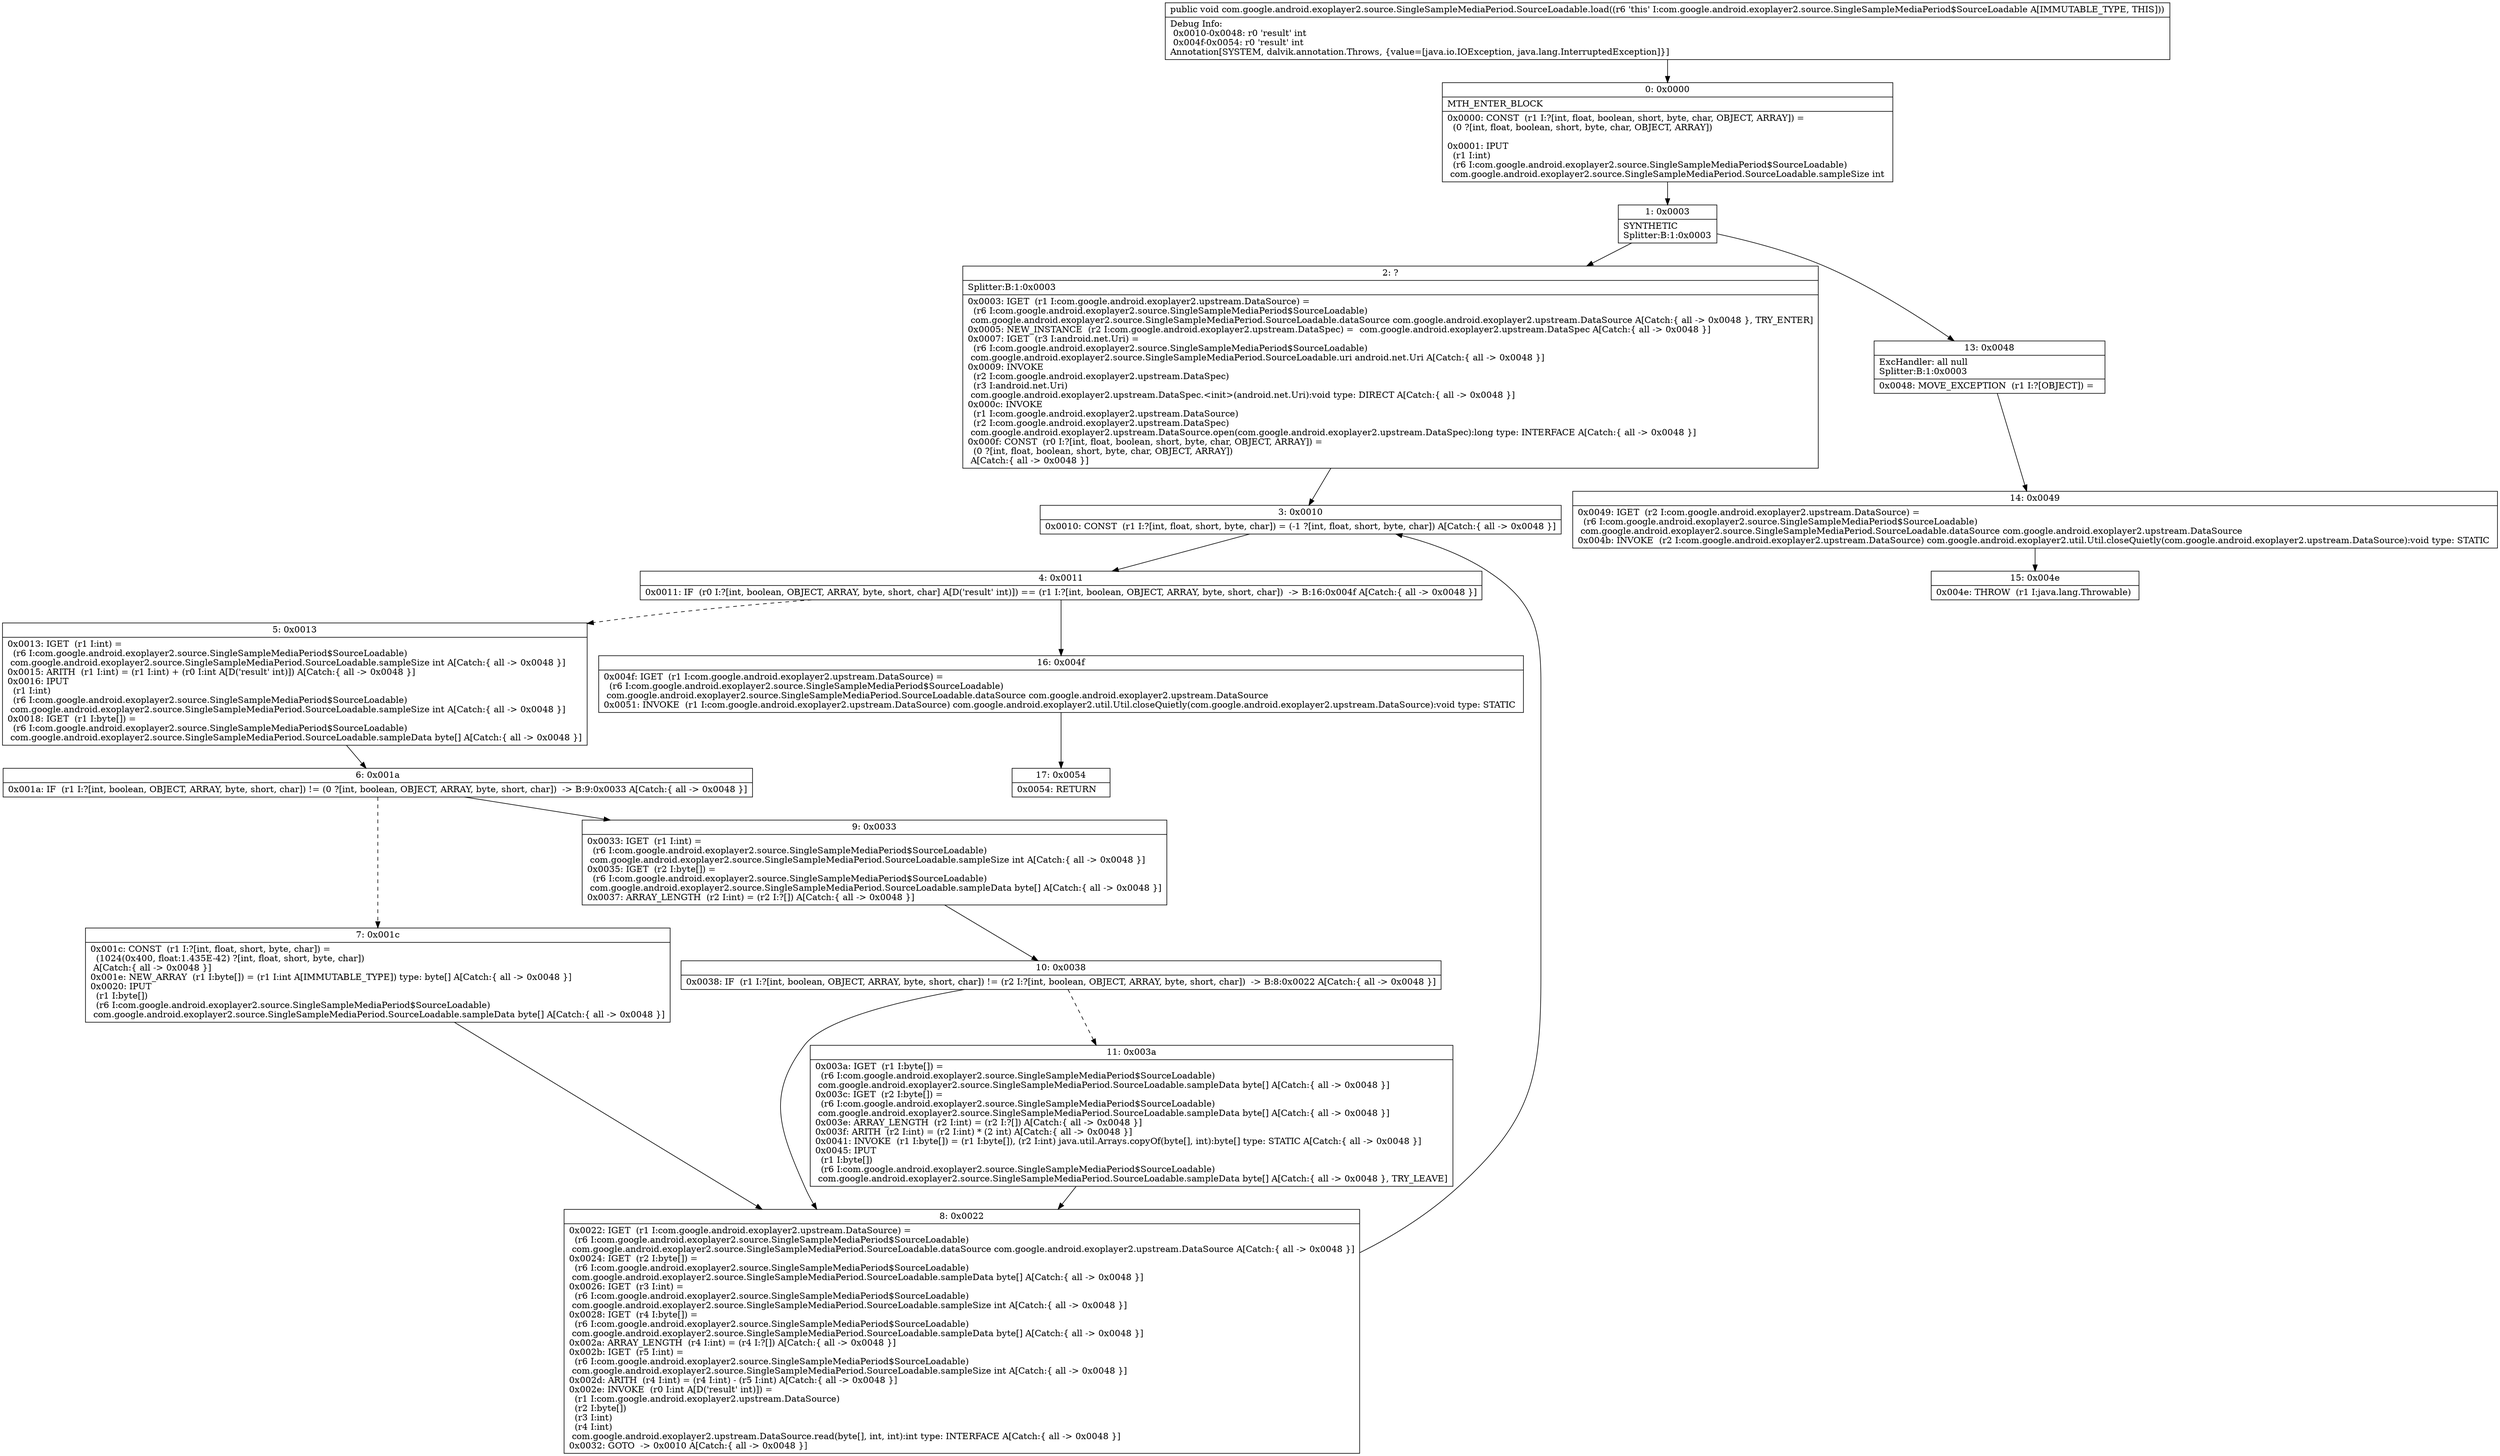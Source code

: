 digraph "CFG forcom.google.android.exoplayer2.source.SingleSampleMediaPeriod.SourceLoadable.load()V" {
Node_0 [shape=record,label="{0\:\ 0x0000|MTH_ENTER_BLOCK\l|0x0000: CONST  (r1 I:?[int, float, boolean, short, byte, char, OBJECT, ARRAY]) = \l  (0 ?[int, float, boolean, short, byte, char, OBJECT, ARRAY])\l \l0x0001: IPUT  \l  (r1 I:int)\l  (r6 I:com.google.android.exoplayer2.source.SingleSampleMediaPeriod$SourceLoadable)\l com.google.android.exoplayer2.source.SingleSampleMediaPeriod.SourceLoadable.sampleSize int \l}"];
Node_1 [shape=record,label="{1\:\ 0x0003|SYNTHETIC\lSplitter:B:1:0x0003\l}"];
Node_2 [shape=record,label="{2\:\ ?|Splitter:B:1:0x0003\l|0x0003: IGET  (r1 I:com.google.android.exoplayer2.upstream.DataSource) = \l  (r6 I:com.google.android.exoplayer2.source.SingleSampleMediaPeriod$SourceLoadable)\l com.google.android.exoplayer2.source.SingleSampleMediaPeriod.SourceLoadable.dataSource com.google.android.exoplayer2.upstream.DataSource A[Catch:\{ all \-\> 0x0048 \}, TRY_ENTER]\l0x0005: NEW_INSTANCE  (r2 I:com.google.android.exoplayer2.upstream.DataSpec) =  com.google.android.exoplayer2.upstream.DataSpec A[Catch:\{ all \-\> 0x0048 \}]\l0x0007: IGET  (r3 I:android.net.Uri) = \l  (r6 I:com.google.android.exoplayer2.source.SingleSampleMediaPeriod$SourceLoadable)\l com.google.android.exoplayer2.source.SingleSampleMediaPeriod.SourceLoadable.uri android.net.Uri A[Catch:\{ all \-\> 0x0048 \}]\l0x0009: INVOKE  \l  (r2 I:com.google.android.exoplayer2.upstream.DataSpec)\l  (r3 I:android.net.Uri)\l com.google.android.exoplayer2.upstream.DataSpec.\<init\>(android.net.Uri):void type: DIRECT A[Catch:\{ all \-\> 0x0048 \}]\l0x000c: INVOKE  \l  (r1 I:com.google.android.exoplayer2.upstream.DataSource)\l  (r2 I:com.google.android.exoplayer2.upstream.DataSpec)\l com.google.android.exoplayer2.upstream.DataSource.open(com.google.android.exoplayer2.upstream.DataSpec):long type: INTERFACE A[Catch:\{ all \-\> 0x0048 \}]\l0x000f: CONST  (r0 I:?[int, float, boolean, short, byte, char, OBJECT, ARRAY]) = \l  (0 ?[int, float, boolean, short, byte, char, OBJECT, ARRAY])\l A[Catch:\{ all \-\> 0x0048 \}]\l}"];
Node_3 [shape=record,label="{3\:\ 0x0010|0x0010: CONST  (r1 I:?[int, float, short, byte, char]) = (\-1 ?[int, float, short, byte, char]) A[Catch:\{ all \-\> 0x0048 \}]\l}"];
Node_4 [shape=record,label="{4\:\ 0x0011|0x0011: IF  (r0 I:?[int, boolean, OBJECT, ARRAY, byte, short, char] A[D('result' int)]) == (r1 I:?[int, boolean, OBJECT, ARRAY, byte, short, char])  \-\> B:16:0x004f A[Catch:\{ all \-\> 0x0048 \}]\l}"];
Node_5 [shape=record,label="{5\:\ 0x0013|0x0013: IGET  (r1 I:int) = \l  (r6 I:com.google.android.exoplayer2.source.SingleSampleMediaPeriod$SourceLoadable)\l com.google.android.exoplayer2.source.SingleSampleMediaPeriod.SourceLoadable.sampleSize int A[Catch:\{ all \-\> 0x0048 \}]\l0x0015: ARITH  (r1 I:int) = (r1 I:int) + (r0 I:int A[D('result' int)]) A[Catch:\{ all \-\> 0x0048 \}]\l0x0016: IPUT  \l  (r1 I:int)\l  (r6 I:com.google.android.exoplayer2.source.SingleSampleMediaPeriod$SourceLoadable)\l com.google.android.exoplayer2.source.SingleSampleMediaPeriod.SourceLoadable.sampleSize int A[Catch:\{ all \-\> 0x0048 \}]\l0x0018: IGET  (r1 I:byte[]) = \l  (r6 I:com.google.android.exoplayer2.source.SingleSampleMediaPeriod$SourceLoadable)\l com.google.android.exoplayer2.source.SingleSampleMediaPeriod.SourceLoadable.sampleData byte[] A[Catch:\{ all \-\> 0x0048 \}]\l}"];
Node_6 [shape=record,label="{6\:\ 0x001a|0x001a: IF  (r1 I:?[int, boolean, OBJECT, ARRAY, byte, short, char]) != (0 ?[int, boolean, OBJECT, ARRAY, byte, short, char])  \-\> B:9:0x0033 A[Catch:\{ all \-\> 0x0048 \}]\l}"];
Node_7 [shape=record,label="{7\:\ 0x001c|0x001c: CONST  (r1 I:?[int, float, short, byte, char]) = \l  (1024(0x400, float:1.435E\-42) ?[int, float, short, byte, char])\l A[Catch:\{ all \-\> 0x0048 \}]\l0x001e: NEW_ARRAY  (r1 I:byte[]) = (r1 I:int A[IMMUTABLE_TYPE]) type: byte[] A[Catch:\{ all \-\> 0x0048 \}]\l0x0020: IPUT  \l  (r1 I:byte[])\l  (r6 I:com.google.android.exoplayer2.source.SingleSampleMediaPeriod$SourceLoadable)\l com.google.android.exoplayer2.source.SingleSampleMediaPeriod.SourceLoadable.sampleData byte[] A[Catch:\{ all \-\> 0x0048 \}]\l}"];
Node_8 [shape=record,label="{8\:\ 0x0022|0x0022: IGET  (r1 I:com.google.android.exoplayer2.upstream.DataSource) = \l  (r6 I:com.google.android.exoplayer2.source.SingleSampleMediaPeriod$SourceLoadable)\l com.google.android.exoplayer2.source.SingleSampleMediaPeriod.SourceLoadable.dataSource com.google.android.exoplayer2.upstream.DataSource A[Catch:\{ all \-\> 0x0048 \}]\l0x0024: IGET  (r2 I:byte[]) = \l  (r6 I:com.google.android.exoplayer2.source.SingleSampleMediaPeriod$SourceLoadable)\l com.google.android.exoplayer2.source.SingleSampleMediaPeriod.SourceLoadable.sampleData byte[] A[Catch:\{ all \-\> 0x0048 \}]\l0x0026: IGET  (r3 I:int) = \l  (r6 I:com.google.android.exoplayer2.source.SingleSampleMediaPeriod$SourceLoadable)\l com.google.android.exoplayer2.source.SingleSampleMediaPeriod.SourceLoadable.sampleSize int A[Catch:\{ all \-\> 0x0048 \}]\l0x0028: IGET  (r4 I:byte[]) = \l  (r6 I:com.google.android.exoplayer2.source.SingleSampleMediaPeriod$SourceLoadable)\l com.google.android.exoplayer2.source.SingleSampleMediaPeriod.SourceLoadable.sampleData byte[] A[Catch:\{ all \-\> 0x0048 \}]\l0x002a: ARRAY_LENGTH  (r4 I:int) = (r4 I:?[]) A[Catch:\{ all \-\> 0x0048 \}]\l0x002b: IGET  (r5 I:int) = \l  (r6 I:com.google.android.exoplayer2.source.SingleSampleMediaPeriod$SourceLoadable)\l com.google.android.exoplayer2.source.SingleSampleMediaPeriod.SourceLoadable.sampleSize int A[Catch:\{ all \-\> 0x0048 \}]\l0x002d: ARITH  (r4 I:int) = (r4 I:int) \- (r5 I:int) A[Catch:\{ all \-\> 0x0048 \}]\l0x002e: INVOKE  (r0 I:int A[D('result' int)]) = \l  (r1 I:com.google.android.exoplayer2.upstream.DataSource)\l  (r2 I:byte[])\l  (r3 I:int)\l  (r4 I:int)\l com.google.android.exoplayer2.upstream.DataSource.read(byte[], int, int):int type: INTERFACE A[Catch:\{ all \-\> 0x0048 \}]\l0x0032: GOTO  \-\> 0x0010 A[Catch:\{ all \-\> 0x0048 \}]\l}"];
Node_9 [shape=record,label="{9\:\ 0x0033|0x0033: IGET  (r1 I:int) = \l  (r6 I:com.google.android.exoplayer2.source.SingleSampleMediaPeriod$SourceLoadable)\l com.google.android.exoplayer2.source.SingleSampleMediaPeriod.SourceLoadable.sampleSize int A[Catch:\{ all \-\> 0x0048 \}]\l0x0035: IGET  (r2 I:byte[]) = \l  (r6 I:com.google.android.exoplayer2.source.SingleSampleMediaPeriod$SourceLoadable)\l com.google.android.exoplayer2.source.SingleSampleMediaPeriod.SourceLoadable.sampleData byte[] A[Catch:\{ all \-\> 0x0048 \}]\l0x0037: ARRAY_LENGTH  (r2 I:int) = (r2 I:?[]) A[Catch:\{ all \-\> 0x0048 \}]\l}"];
Node_10 [shape=record,label="{10\:\ 0x0038|0x0038: IF  (r1 I:?[int, boolean, OBJECT, ARRAY, byte, short, char]) != (r2 I:?[int, boolean, OBJECT, ARRAY, byte, short, char])  \-\> B:8:0x0022 A[Catch:\{ all \-\> 0x0048 \}]\l}"];
Node_11 [shape=record,label="{11\:\ 0x003a|0x003a: IGET  (r1 I:byte[]) = \l  (r6 I:com.google.android.exoplayer2.source.SingleSampleMediaPeriod$SourceLoadable)\l com.google.android.exoplayer2.source.SingleSampleMediaPeriod.SourceLoadable.sampleData byte[] A[Catch:\{ all \-\> 0x0048 \}]\l0x003c: IGET  (r2 I:byte[]) = \l  (r6 I:com.google.android.exoplayer2.source.SingleSampleMediaPeriod$SourceLoadable)\l com.google.android.exoplayer2.source.SingleSampleMediaPeriod.SourceLoadable.sampleData byte[] A[Catch:\{ all \-\> 0x0048 \}]\l0x003e: ARRAY_LENGTH  (r2 I:int) = (r2 I:?[]) A[Catch:\{ all \-\> 0x0048 \}]\l0x003f: ARITH  (r2 I:int) = (r2 I:int) * (2 int) A[Catch:\{ all \-\> 0x0048 \}]\l0x0041: INVOKE  (r1 I:byte[]) = (r1 I:byte[]), (r2 I:int) java.util.Arrays.copyOf(byte[], int):byte[] type: STATIC A[Catch:\{ all \-\> 0x0048 \}]\l0x0045: IPUT  \l  (r1 I:byte[])\l  (r6 I:com.google.android.exoplayer2.source.SingleSampleMediaPeriod$SourceLoadable)\l com.google.android.exoplayer2.source.SingleSampleMediaPeriod.SourceLoadable.sampleData byte[] A[Catch:\{ all \-\> 0x0048 \}, TRY_LEAVE]\l}"];
Node_13 [shape=record,label="{13\:\ 0x0048|ExcHandler: all null\lSplitter:B:1:0x0003\l|0x0048: MOVE_EXCEPTION  (r1 I:?[OBJECT]) =  \l}"];
Node_14 [shape=record,label="{14\:\ 0x0049|0x0049: IGET  (r2 I:com.google.android.exoplayer2.upstream.DataSource) = \l  (r6 I:com.google.android.exoplayer2.source.SingleSampleMediaPeriod$SourceLoadable)\l com.google.android.exoplayer2.source.SingleSampleMediaPeriod.SourceLoadable.dataSource com.google.android.exoplayer2.upstream.DataSource \l0x004b: INVOKE  (r2 I:com.google.android.exoplayer2.upstream.DataSource) com.google.android.exoplayer2.util.Util.closeQuietly(com.google.android.exoplayer2.upstream.DataSource):void type: STATIC \l}"];
Node_15 [shape=record,label="{15\:\ 0x004e|0x004e: THROW  (r1 I:java.lang.Throwable) \l}"];
Node_16 [shape=record,label="{16\:\ 0x004f|0x004f: IGET  (r1 I:com.google.android.exoplayer2.upstream.DataSource) = \l  (r6 I:com.google.android.exoplayer2.source.SingleSampleMediaPeriod$SourceLoadable)\l com.google.android.exoplayer2.source.SingleSampleMediaPeriod.SourceLoadable.dataSource com.google.android.exoplayer2.upstream.DataSource \l0x0051: INVOKE  (r1 I:com.google.android.exoplayer2.upstream.DataSource) com.google.android.exoplayer2.util.Util.closeQuietly(com.google.android.exoplayer2.upstream.DataSource):void type: STATIC \l}"];
Node_17 [shape=record,label="{17\:\ 0x0054|0x0054: RETURN   \l}"];
MethodNode[shape=record,label="{public void com.google.android.exoplayer2.source.SingleSampleMediaPeriod.SourceLoadable.load((r6 'this' I:com.google.android.exoplayer2.source.SingleSampleMediaPeriod$SourceLoadable A[IMMUTABLE_TYPE, THIS]))  | Debug Info:\l  0x0010\-0x0048: r0 'result' int\l  0x004f\-0x0054: r0 'result' int\lAnnotation[SYSTEM, dalvik.annotation.Throws, \{value=[java.io.IOException, java.lang.InterruptedException]\}]\l}"];
MethodNode -> Node_0;
Node_0 -> Node_1;
Node_1 -> Node_2;
Node_1 -> Node_13;
Node_2 -> Node_3;
Node_3 -> Node_4;
Node_4 -> Node_5[style=dashed];
Node_4 -> Node_16;
Node_5 -> Node_6;
Node_6 -> Node_7[style=dashed];
Node_6 -> Node_9;
Node_7 -> Node_8;
Node_8 -> Node_3;
Node_9 -> Node_10;
Node_10 -> Node_8;
Node_10 -> Node_11[style=dashed];
Node_11 -> Node_8;
Node_13 -> Node_14;
Node_14 -> Node_15;
Node_16 -> Node_17;
}

